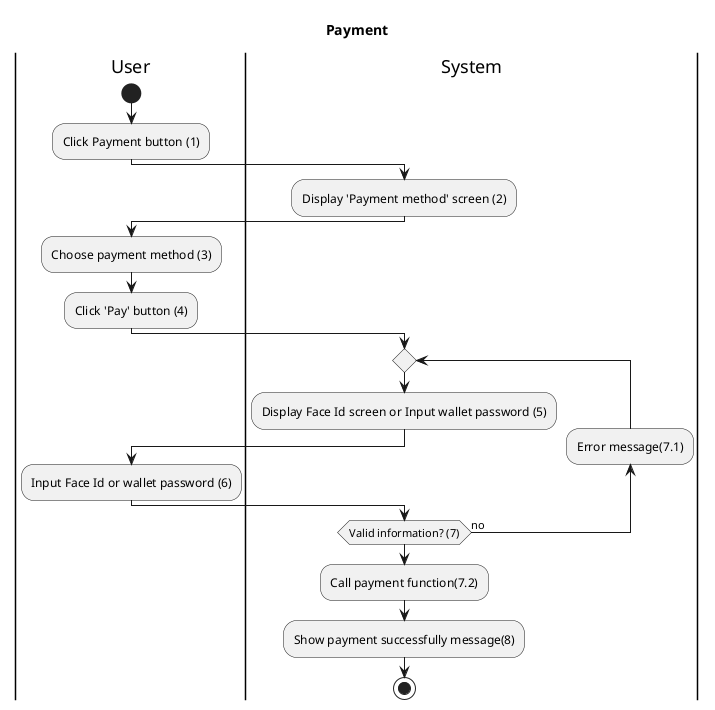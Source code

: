 @startuml 
title Payment
|User|
start
:Click Payment button (1);

|System|
:Display 'Payment method' screen (2);

|User|
:Choose payment method (3);
:Click 'Pay' button (4);
|System|
repeat 
:Display Face Id screen or Input wallet password (5);
|User|
:Input Face Id or wallet password (6);

|System|
backward:Error message(7.1);
repeat while (Valid information? (7)) is (no)
:Call payment function(7.2);
:Show payment successfully message(8);
stop
@enduml

